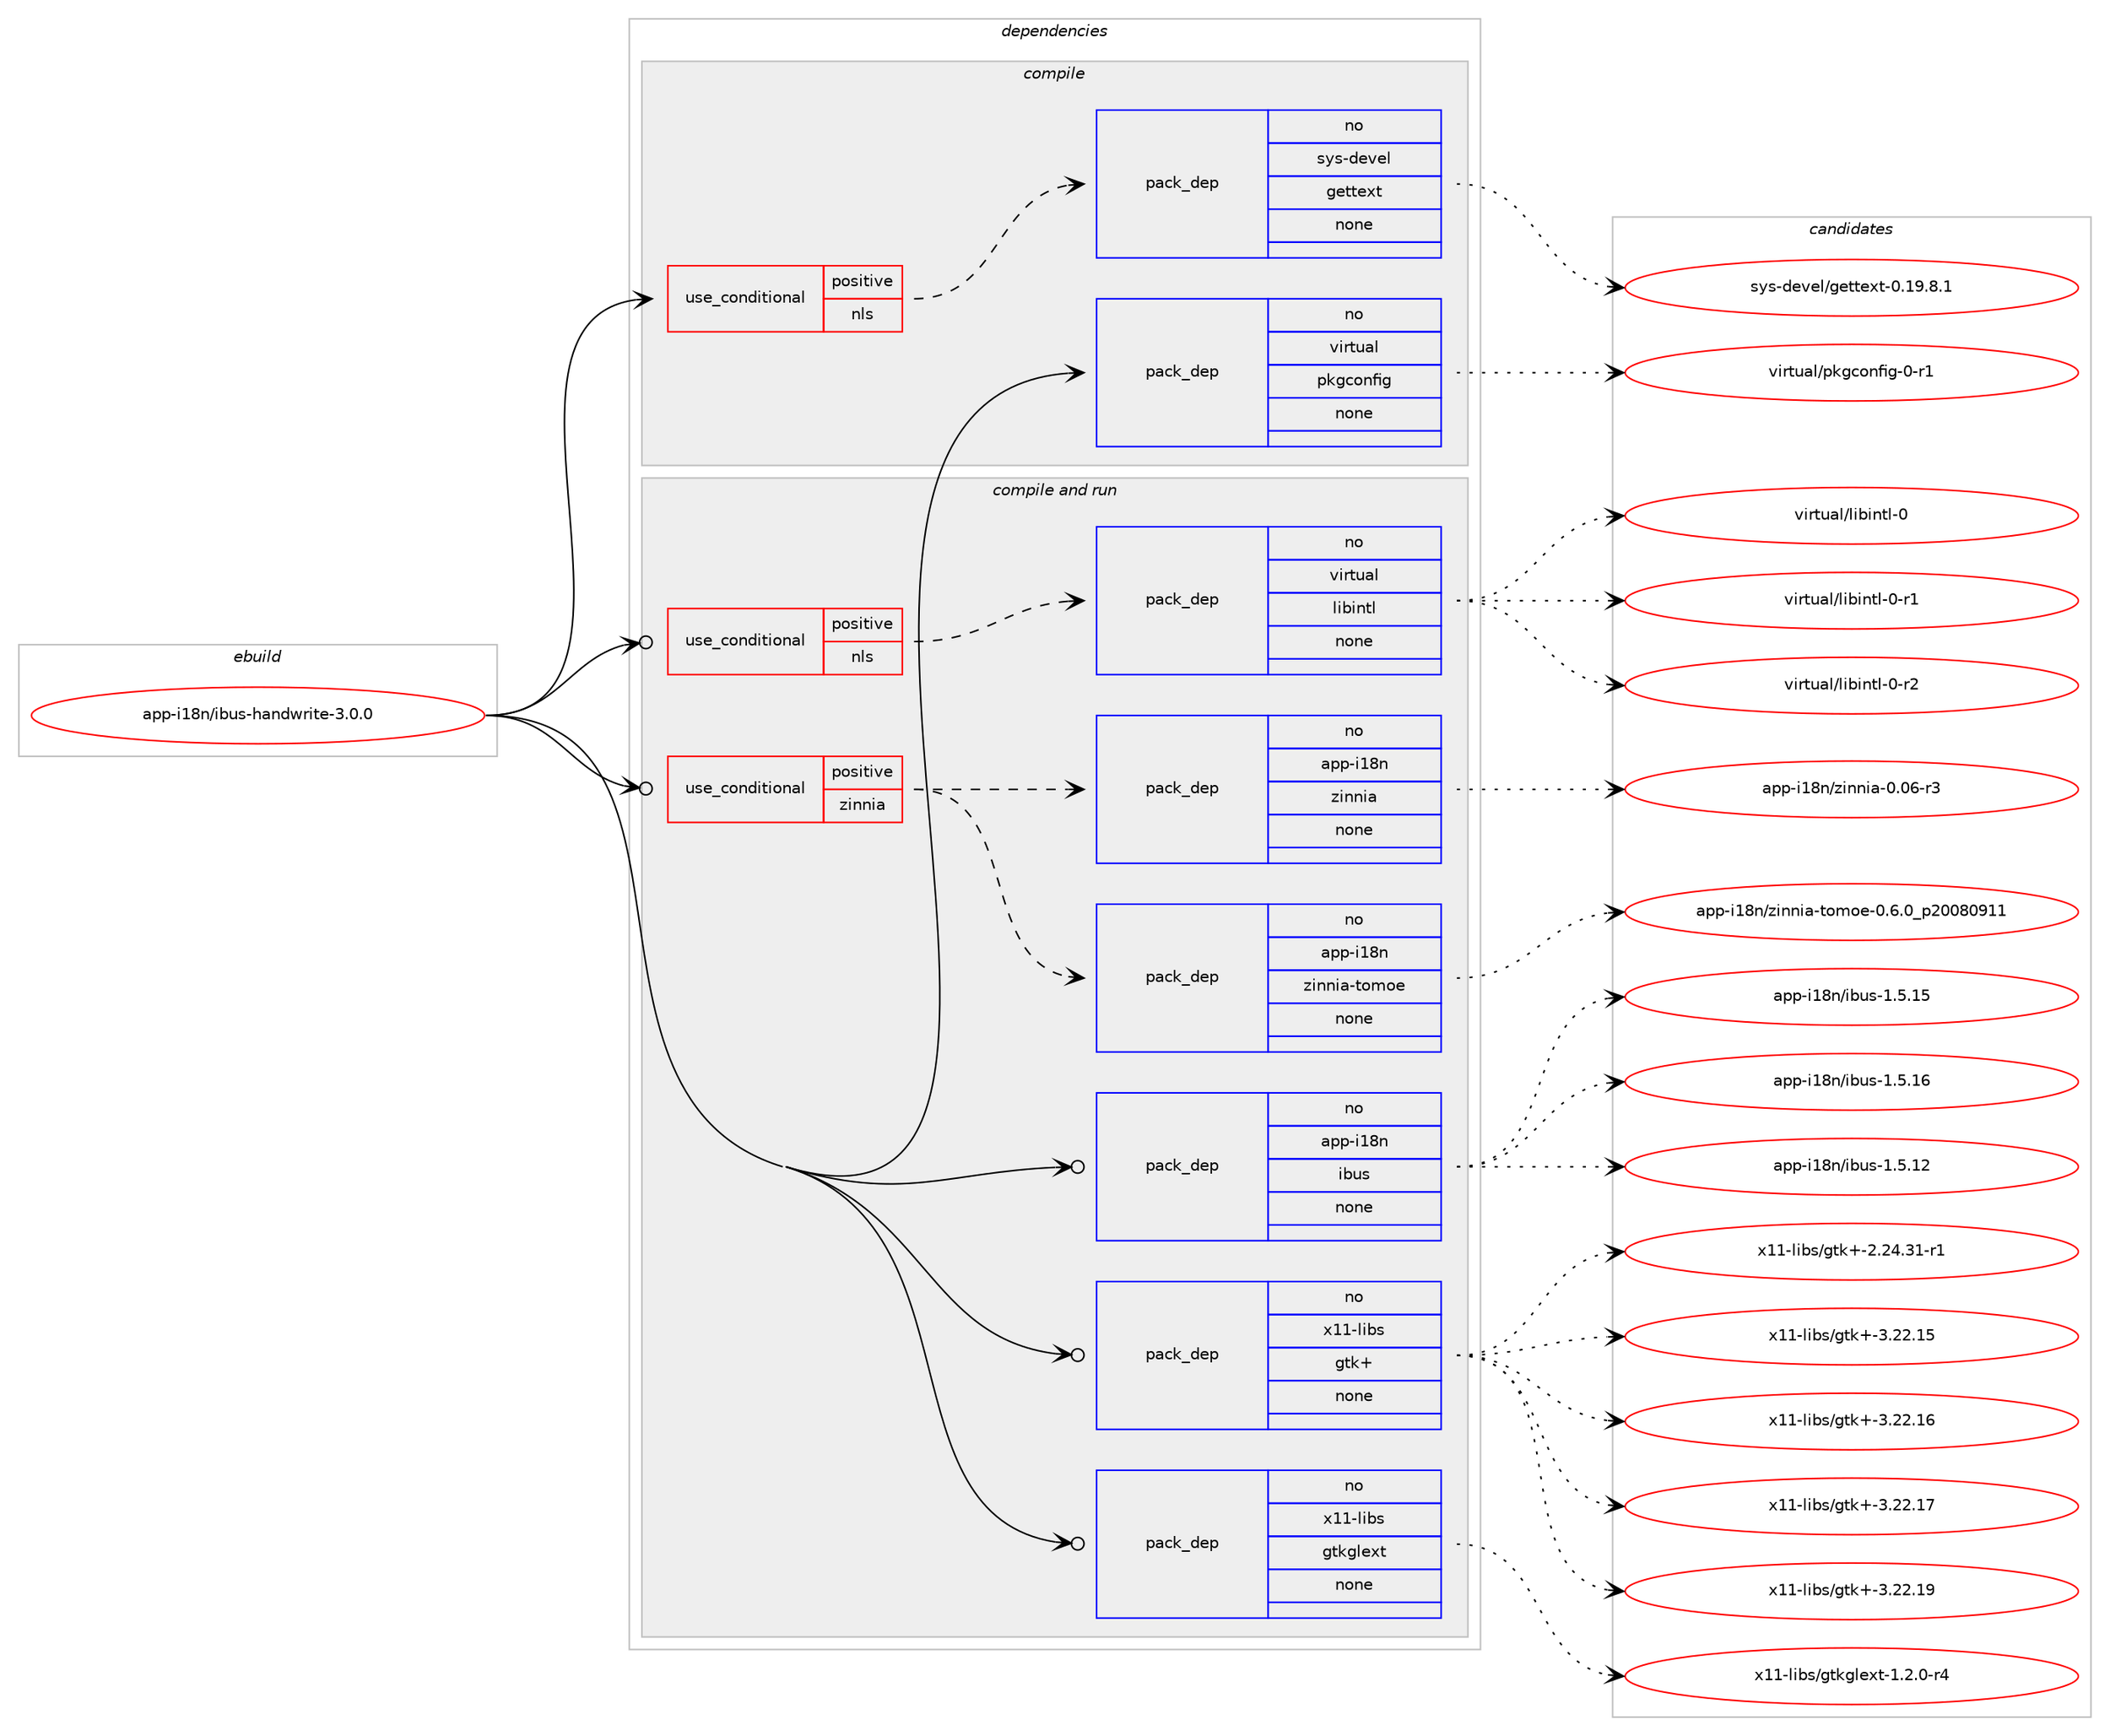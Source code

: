 digraph prolog {

# *************
# Graph options
# *************

newrank=true;
concentrate=true;
compound=true;
graph [rankdir=LR,fontname=Helvetica,fontsize=10,ranksep=1.5];#, ranksep=2.5, nodesep=0.2];
edge  [arrowhead=vee];
node  [fontname=Helvetica,fontsize=10];

# **********
# The ebuild
# **********

subgraph cluster_leftcol {
color=gray;
rank=same;
label=<<i>ebuild</i>>;
id [label="app-i18n/ibus-handwrite-3.0.0", color=red, width=4, href="../app-i18n/ibus-handwrite-3.0.0.svg"];
}

# ****************
# The dependencies
# ****************

subgraph cluster_midcol {
color=gray;
label=<<i>dependencies</i>>;
subgraph cluster_compile {
fillcolor="#eeeeee";
style=filled;
label=<<i>compile</i>>;
subgraph cond11788 {
dependency42450 [label=<<TABLE BORDER="0" CELLBORDER="1" CELLSPACING="0" CELLPADDING="4"><TR><TD ROWSPAN="3" CELLPADDING="10">use_conditional</TD></TR><TR><TD>positive</TD></TR><TR><TD>nls</TD></TR></TABLE>>, shape=none, color=red];
subgraph pack30009 {
dependency42451 [label=<<TABLE BORDER="0" CELLBORDER="1" CELLSPACING="0" CELLPADDING="4" WIDTH="220"><TR><TD ROWSPAN="6" CELLPADDING="30">pack_dep</TD></TR><TR><TD WIDTH="110">no</TD></TR><TR><TD>sys-devel</TD></TR><TR><TD>gettext</TD></TR><TR><TD>none</TD></TR><TR><TD></TD></TR></TABLE>>, shape=none, color=blue];
}
dependency42450:e -> dependency42451:w [weight=20,style="dashed",arrowhead="vee"];
}
id:e -> dependency42450:w [weight=20,style="solid",arrowhead="vee"];
subgraph pack30010 {
dependency42452 [label=<<TABLE BORDER="0" CELLBORDER="1" CELLSPACING="0" CELLPADDING="4" WIDTH="220"><TR><TD ROWSPAN="6" CELLPADDING="30">pack_dep</TD></TR><TR><TD WIDTH="110">no</TD></TR><TR><TD>virtual</TD></TR><TR><TD>pkgconfig</TD></TR><TR><TD>none</TD></TR><TR><TD></TD></TR></TABLE>>, shape=none, color=blue];
}
id:e -> dependency42452:w [weight=20,style="solid",arrowhead="vee"];
}
subgraph cluster_compileandrun {
fillcolor="#eeeeee";
style=filled;
label=<<i>compile and run</i>>;
subgraph cond11789 {
dependency42453 [label=<<TABLE BORDER="0" CELLBORDER="1" CELLSPACING="0" CELLPADDING="4"><TR><TD ROWSPAN="3" CELLPADDING="10">use_conditional</TD></TR><TR><TD>positive</TD></TR><TR><TD>nls</TD></TR></TABLE>>, shape=none, color=red];
subgraph pack30011 {
dependency42454 [label=<<TABLE BORDER="0" CELLBORDER="1" CELLSPACING="0" CELLPADDING="4" WIDTH="220"><TR><TD ROWSPAN="6" CELLPADDING="30">pack_dep</TD></TR><TR><TD WIDTH="110">no</TD></TR><TR><TD>virtual</TD></TR><TR><TD>libintl</TD></TR><TR><TD>none</TD></TR><TR><TD></TD></TR></TABLE>>, shape=none, color=blue];
}
dependency42453:e -> dependency42454:w [weight=20,style="dashed",arrowhead="vee"];
}
id:e -> dependency42453:w [weight=20,style="solid",arrowhead="odotvee"];
subgraph cond11790 {
dependency42455 [label=<<TABLE BORDER="0" CELLBORDER="1" CELLSPACING="0" CELLPADDING="4"><TR><TD ROWSPAN="3" CELLPADDING="10">use_conditional</TD></TR><TR><TD>positive</TD></TR><TR><TD>zinnia</TD></TR></TABLE>>, shape=none, color=red];
subgraph pack30012 {
dependency42456 [label=<<TABLE BORDER="0" CELLBORDER="1" CELLSPACING="0" CELLPADDING="4" WIDTH="220"><TR><TD ROWSPAN="6" CELLPADDING="30">pack_dep</TD></TR><TR><TD WIDTH="110">no</TD></TR><TR><TD>app-i18n</TD></TR><TR><TD>zinnia</TD></TR><TR><TD>none</TD></TR><TR><TD></TD></TR></TABLE>>, shape=none, color=blue];
}
dependency42455:e -> dependency42456:w [weight=20,style="dashed",arrowhead="vee"];
subgraph pack30013 {
dependency42457 [label=<<TABLE BORDER="0" CELLBORDER="1" CELLSPACING="0" CELLPADDING="4" WIDTH="220"><TR><TD ROWSPAN="6" CELLPADDING="30">pack_dep</TD></TR><TR><TD WIDTH="110">no</TD></TR><TR><TD>app-i18n</TD></TR><TR><TD>zinnia-tomoe</TD></TR><TR><TD>none</TD></TR><TR><TD></TD></TR></TABLE>>, shape=none, color=blue];
}
dependency42455:e -> dependency42457:w [weight=20,style="dashed",arrowhead="vee"];
}
id:e -> dependency42455:w [weight=20,style="solid",arrowhead="odotvee"];
subgraph pack30014 {
dependency42458 [label=<<TABLE BORDER="0" CELLBORDER="1" CELLSPACING="0" CELLPADDING="4" WIDTH="220"><TR><TD ROWSPAN="6" CELLPADDING="30">pack_dep</TD></TR><TR><TD WIDTH="110">no</TD></TR><TR><TD>app-i18n</TD></TR><TR><TD>ibus</TD></TR><TR><TD>none</TD></TR><TR><TD></TD></TR></TABLE>>, shape=none, color=blue];
}
id:e -> dependency42458:w [weight=20,style="solid",arrowhead="odotvee"];
subgraph pack30015 {
dependency42459 [label=<<TABLE BORDER="0" CELLBORDER="1" CELLSPACING="0" CELLPADDING="4" WIDTH="220"><TR><TD ROWSPAN="6" CELLPADDING="30">pack_dep</TD></TR><TR><TD WIDTH="110">no</TD></TR><TR><TD>x11-libs</TD></TR><TR><TD>gtk+</TD></TR><TR><TD>none</TD></TR><TR><TD></TD></TR></TABLE>>, shape=none, color=blue];
}
id:e -> dependency42459:w [weight=20,style="solid",arrowhead="odotvee"];
subgraph pack30016 {
dependency42460 [label=<<TABLE BORDER="0" CELLBORDER="1" CELLSPACING="0" CELLPADDING="4" WIDTH="220"><TR><TD ROWSPAN="6" CELLPADDING="30">pack_dep</TD></TR><TR><TD WIDTH="110">no</TD></TR><TR><TD>x11-libs</TD></TR><TR><TD>gtkglext</TD></TR><TR><TD>none</TD></TR><TR><TD></TD></TR></TABLE>>, shape=none, color=blue];
}
id:e -> dependency42460:w [weight=20,style="solid",arrowhead="odotvee"];
}
subgraph cluster_run {
fillcolor="#eeeeee";
style=filled;
label=<<i>run</i>>;
}
}

# **************
# The candidates
# **************

subgraph cluster_choices {
rank=same;
color=gray;
label=<<i>candidates</i>>;

subgraph choice30009 {
color=black;
nodesep=1;
choice1151211154510010111810110847103101116116101120116454846495746564649 [label="sys-devel/gettext-0.19.8.1", color=red, width=4,href="../sys-devel/gettext-0.19.8.1.svg"];
dependency42451:e -> choice1151211154510010111810110847103101116116101120116454846495746564649:w [style=dotted,weight="100"];
}
subgraph choice30010 {
color=black;
nodesep=1;
choice11810511411611797108471121071039911111010210510345484511449 [label="virtual/pkgconfig-0-r1", color=red, width=4,href="../virtual/pkgconfig-0-r1.svg"];
dependency42452:e -> choice11810511411611797108471121071039911111010210510345484511449:w [style=dotted,weight="100"];
}
subgraph choice30011 {
color=black;
nodesep=1;
choice1181051141161179710847108105981051101161084548 [label="virtual/libintl-0", color=red, width=4,href="../virtual/libintl-0.svg"];
choice11810511411611797108471081059810511011610845484511449 [label="virtual/libintl-0-r1", color=red, width=4,href="../virtual/libintl-0-r1.svg"];
choice11810511411611797108471081059810511011610845484511450 [label="virtual/libintl-0-r2", color=red, width=4,href="../virtual/libintl-0-r2.svg"];
dependency42454:e -> choice1181051141161179710847108105981051101161084548:w [style=dotted,weight="100"];
dependency42454:e -> choice11810511411611797108471081059810511011610845484511449:w [style=dotted,weight="100"];
dependency42454:e -> choice11810511411611797108471081059810511011610845484511450:w [style=dotted,weight="100"];
}
subgraph choice30012 {
color=black;
nodesep=1;
choice97112112451054956110471221051101101059745484648544511451 [label="app-i18n/zinnia-0.06-r3", color=red, width=4,href="../app-i18n/zinnia-0.06-r3.svg"];
dependency42456:e -> choice97112112451054956110471221051101101059745484648544511451:w [style=dotted,weight="100"];
}
subgraph choice30013 {
color=black;
nodesep=1;
choice97112112451054956110471221051101101059745116111109111101454846544648951125048485648574949 [label="app-i18n/zinnia-tomoe-0.6.0_p20080911", color=red, width=4,href="../app-i18n/zinnia-tomoe-0.6.0_p20080911.svg"];
dependency42457:e -> choice97112112451054956110471221051101101059745116111109111101454846544648951125048485648574949:w [style=dotted,weight="100"];
}
subgraph choice30014 {
color=black;
nodesep=1;
choice97112112451054956110471059811711545494653464950 [label="app-i18n/ibus-1.5.12", color=red, width=4,href="../app-i18n/ibus-1.5.12.svg"];
choice97112112451054956110471059811711545494653464953 [label="app-i18n/ibus-1.5.15", color=red, width=4,href="../app-i18n/ibus-1.5.15.svg"];
choice97112112451054956110471059811711545494653464954 [label="app-i18n/ibus-1.5.16", color=red, width=4,href="../app-i18n/ibus-1.5.16.svg"];
dependency42458:e -> choice97112112451054956110471059811711545494653464950:w [style=dotted,weight="100"];
dependency42458:e -> choice97112112451054956110471059811711545494653464953:w [style=dotted,weight="100"];
dependency42458:e -> choice97112112451054956110471059811711545494653464954:w [style=dotted,weight="100"];
}
subgraph choice30015 {
color=black;
nodesep=1;
choice12049494510810598115471031161074345504650524651494511449 [label="x11-libs/gtk+-2.24.31-r1", color=red, width=4,href="../x11-libs/gtk+-2.24.31-r1.svg"];
choice1204949451081059811547103116107434551465050464953 [label="x11-libs/gtk+-3.22.15", color=red, width=4,href="../x11-libs/gtk+-3.22.15.svg"];
choice1204949451081059811547103116107434551465050464954 [label="x11-libs/gtk+-3.22.16", color=red, width=4,href="../x11-libs/gtk+-3.22.16.svg"];
choice1204949451081059811547103116107434551465050464955 [label="x11-libs/gtk+-3.22.17", color=red, width=4,href="../x11-libs/gtk+-3.22.17.svg"];
choice1204949451081059811547103116107434551465050464957 [label="x11-libs/gtk+-3.22.19", color=red, width=4,href="../x11-libs/gtk+-3.22.19.svg"];
dependency42459:e -> choice12049494510810598115471031161074345504650524651494511449:w [style=dotted,weight="100"];
dependency42459:e -> choice1204949451081059811547103116107434551465050464953:w [style=dotted,weight="100"];
dependency42459:e -> choice1204949451081059811547103116107434551465050464954:w [style=dotted,weight="100"];
dependency42459:e -> choice1204949451081059811547103116107434551465050464955:w [style=dotted,weight="100"];
dependency42459:e -> choice1204949451081059811547103116107434551465050464957:w [style=dotted,weight="100"];
}
subgraph choice30016 {
color=black;
nodesep=1;
choice12049494510810598115471031161071031081011201164549465046484511452 [label="x11-libs/gtkglext-1.2.0-r4", color=red, width=4,href="../x11-libs/gtkglext-1.2.0-r4.svg"];
dependency42460:e -> choice12049494510810598115471031161071031081011201164549465046484511452:w [style=dotted,weight="100"];
}
}

}
